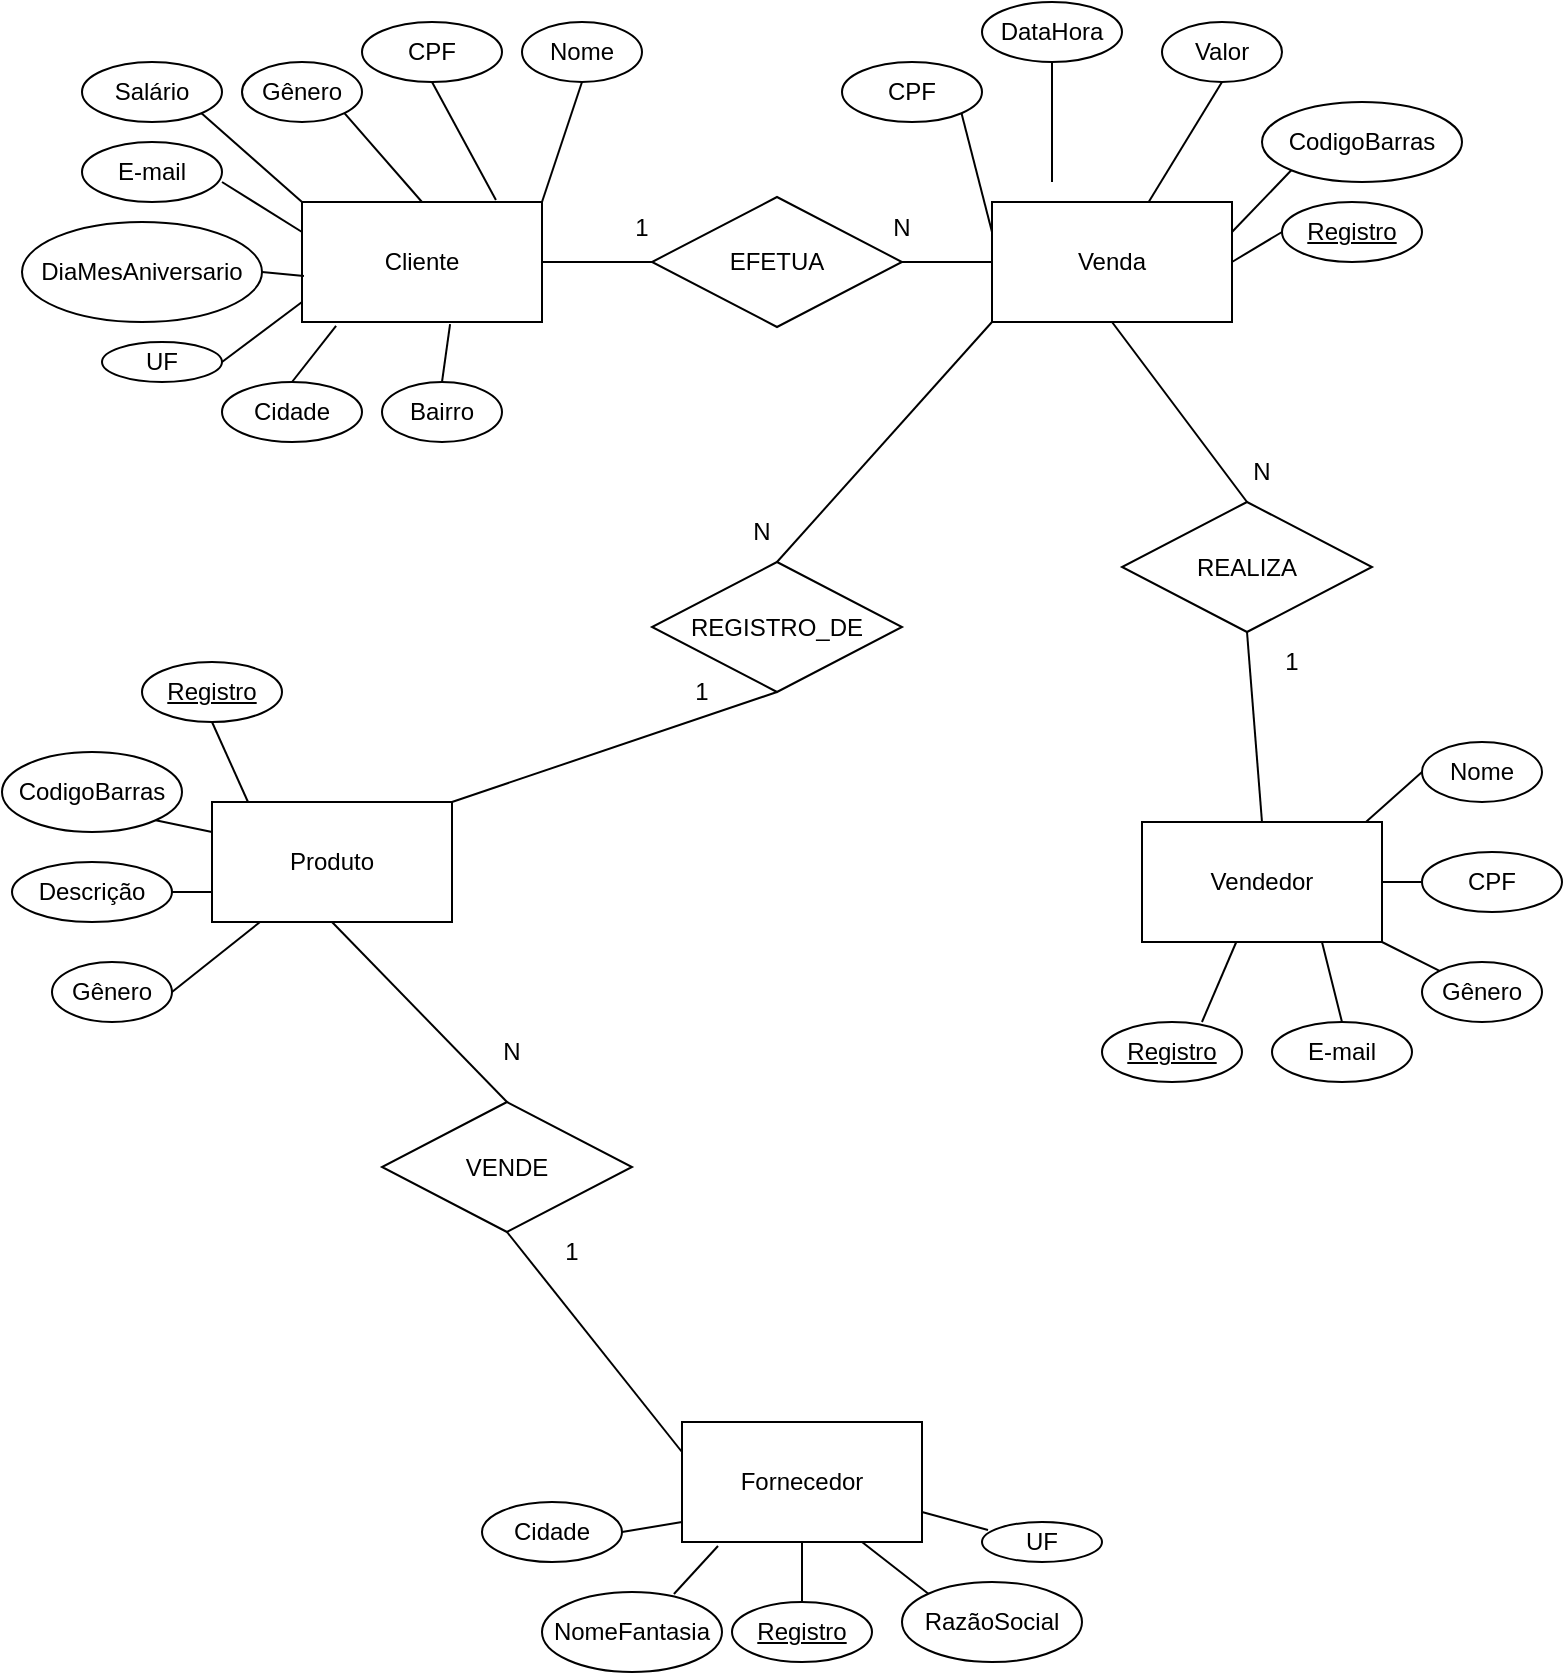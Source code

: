 <mxfile version="23.0.2" type="github">
  <diagram name="Página-1" id="zNOLlGgZL4q4kVTCKKbc">
    <mxGraphModel dx="1753" dy="1102" grid="1" gridSize="10" guides="1" tooltips="1" connect="1" arrows="1" fold="1" page="1" pageScale="1" pageWidth="827" pageHeight="1169" math="0" shadow="0">
      <root>
        <mxCell id="0" />
        <mxCell id="1" parent="0" />
        <mxCell id="mWeKrOcSCTg-KCCBJeAq-1" value="Cliente" style="rounded=0;whiteSpace=wrap;html=1;" vertex="1" parent="1">
          <mxGeometry x="160" y="290" width="120" height="60" as="geometry" />
        </mxCell>
        <mxCell id="mWeKrOcSCTg-KCCBJeAq-2" value="CPF" style="ellipse;whiteSpace=wrap;html=1;" vertex="1" parent="1">
          <mxGeometry x="190" y="200" width="70" height="30" as="geometry" />
        </mxCell>
        <mxCell id="mWeKrOcSCTg-KCCBJeAq-3" value="" style="endArrow=none;html=1;rounded=0;entryX=0.5;entryY=1;entryDx=0;entryDy=0;exitX=0.808;exitY=-0.017;exitDx=0;exitDy=0;exitPerimeter=0;" edge="1" parent="1" source="mWeKrOcSCTg-KCCBJeAq-1" target="mWeKrOcSCTg-KCCBJeAq-2">
          <mxGeometry width="50" height="50" relative="1" as="geometry">
            <mxPoint x="290" y="590" as="sourcePoint" />
            <mxPoint x="340" y="540" as="targetPoint" />
          </mxGeometry>
        </mxCell>
        <mxCell id="mWeKrOcSCTg-KCCBJeAq-4" value="Nome" style="ellipse;whiteSpace=wrap;html=1;" vertex="1" parent="1">
          <mxGeometry x="270" y="200" width="60" height="30" as="geometry" />
        </mxCell>
        <mxCell id="mWeKrOcSCTg-KCCBJeAq-5" value="" style="endArrow=none;html=1;rounded=0;entryX=0.5;entryY=1;entryDx=0;entryDy=0;exitX=1;exitY=0;exitDx=0;exitDy=0;" edge="1" parent="1" source="mWeKrOcSCTg-KCCBJeAq-1" target="mWeKrOcSCTg-KCCBJeAq-4">
          <mxGeometry width="50" height="50" relative="1" as="geometry">
            <mxPoint x="280" y="280" as="sourcePoint" />
            <mxPoint x="340" y="540" as="targetPoint" />
          </mxGeometry>
        </mxCell>
        <mxCell id="mWeKrOcSCTg-KCCBJeAq-7" value="E-mail" style="ellipse;whiteSpace=wrap;html=1;" vertex="1" parent="1">
          <mxGeometry x="50" y="260" width="70" height="30" as="geometry" />
        </mxCell>
        <mxCell id="mWeKrOcSCTg-KCCBJeAq-8" value="DiaMesAniversario" style="ellipse;whiteSpace=wrap;html=1;" vertex="1" parent="1">
          <mxGeometry x="20" y="300" width="120" height="50" as="geometry" />
        </mxCell>
        <mxCell id="mWeKrOcSCTg-KCCBJeAq-9" value="Salário" style="ellipse;whiteSpace=wrap;html=1;" vertex="1" parent="1">
          <mxGeometry x="50" y="220" width="70" height="30" as="geometry" />
        </mxCell>
        <mxCell id="mWeKrOcSCTg-KCCBJeAq-10" value="Gênero" style="ellipse;whiteSpace=wrap;html=1;" vertex="1" parent="1">
          <mxGeometry x="130" y="220" width="60" height="30" as="geometry" />
        </mxCell>
        <mxCell id="mWeKrOcSCTg-KCCBJeAq-11" value="UF" style="ellipse;whiteSpace=wrap;html=1;" vertex="1" parent="1">
          <mxGeometry x="60" y="360" width="60" height="20" as="geometry" />
        </mxCell>
        <mxCell id="mWeKrOcSCTg-KCCBJeAq-12" value="Cidade" style="ellipse;whiteSpace=wrap;html=1;" vertex="1" parent="1">
          <mxGeometry x="120" y="380" width="70" height="30" as="geometry" />
        </mxCell>
        <mxCell id="mWeKrOcSCTg-KCCBJeAq-13" value="Bairro" style="ellipse;whiteSpace=wrap;html=1;" vertex="1" parent="1">
          <mxGeometry x="200" y="380" width="60" height="30" as="geometry" />
        </mxCell>
        <mxCell id="mWeKrOcSCTg-KCCBJeAq-14" value="" style="endArrow=none;html=1;rounded=0;entryX=1;entryY=1;entryDx=0;entryDy=0;exitX=0.5;exitY=0;exitDx=0;exitDy=0;" edge="1" parent="1" source="mWeKrOcSCTg-KCCBJeAq-1" target="mWeKrOcSCTg-KCCBJeAq-10">
          <mxGeometry width="50" height="50" relative="1" as="geometry">
            <mxPoint x="290" y="590" as="sourcePoint" />
            <mxPoint x="340" y="540" as="targetPoint" />
          </mxGeometry>
        </mxCell>
        <mxCell id="mWeKrOcSCTg-KCCBJeAq-15" value="" style="endArrow=none;html=1;rounded=0;entryX=1;entryY=1;entryDx=0;entryDy=0;exitX=0;exitY=0;exitDx=0;exitDy=0;" edge="1" parent="1" source="mWeKrOcSCTg-KCCBJeAq-1" target="mWeKrOcSCTg-KCCBJeAq-9">
          <mxGeometry width="50" height="50" relative="1" as="geometry">
            <mxPoint x="290" y="590" as="sourcePoint" />
            <mxPoint x="340" y="540" as="targetPoint" />
          </mxGeometry>
        </mxCell>
        <mxCell id="mWeKrOcSCTg-KCCBJeAq-16" value="" style="endArrow=none;html=1;rounded=0;exitX=0;exitY=0.25;exitDx=0;exitDy=0;entryX=1;entryY=0.667;entryDx=0;entryDy=0;entryPerimeter=0;" edge="1" parent="1" source="mWeKrOcSCTg-KCCBJeAq-1" target="mWeKrOcSCTg-KCCBJeAq-7">
          <mxGeometry width="50" height="50" relative="1" as="geometry">
            <mxPoint x="290" y="590" as="sourcePoint" />
            <mxPoint x="110" y="280" as="targetPoint" />
          </mxGeometry>
        </mxCell>
        <mxCell id="mWeKrOcSCTg-KCCBJeAq-17" value="" style="endArrow=none;html=1;rounded=0;entryX=1;entryY=0.5;entryDx=0;entryDy=0;exitX=0.008;exitY=0.617;exitDx=0;exitDy=0;exitPerimeter=0;" edge="1" parent="1" source="mWeKrOcSCTg-KCCBJeAq-1" target="mWeKrOcSCTg-KCCBJeAq-8">
          <mxGeometry width="50" height="50" relative="1" as="geometry">
            <mxPoint x="290" y="590" as="sourcePoint" />
            <mxPoint x="340" y="540" as="targetPoint" />
          </mxGeometry>
        </mxCell>
        <mxCell id="mWeKrOcSCTg-KCCBJeAq-18" value="" style="endArrow=none;html=1;rounded=0;entryX=1;entryY=0.5;entryDx=0;entryDy=0;" edge="1" parent="1" target="mWeKrOcSCTg-KCCBJeAq-11">
          <mxGeometry width="50" height="50" relative="1" as="geometry">
            <mxPoint x="160" y="340" as="sourcePoint" />
            <mxPoint x="340" y="540" as="targetPoint" />
          </mxGeometry>
        </mxCell>
        <mxCell id="mWeKrOcSCTg-KCCBJeAq-19" value="" style="endArrow=none;html=1;rounded=0;entryX=0.5;entryY=0;entryDx=0;entryDy=0;exitX=0.142;exitY=1.033;exitDx=0;exitDy=0;exitPerimeter=0;" edge="1" parent="1" source="mWeKrOcSCTg-KCCBJeAq-1" target="mWeKrOcSCTg-KCCBJeAq-12">
          <mxGeometry width="50" height="50" relative="1" as="geometry">
            <mxPoint x="290" y="590" as="sourcePoint" />
            <mxPoint x="340" y="540" as="targetPoint" />
          </mxGeometry>
        </mxCell>
        <mxCell id="mWeKrOcSCTg-KCCBJeAq-20" value="" style="endArrow=none;html=1;rounded=0;entryX=0.617;entryY=1.017;entryDx=0;entryDy=0;entryPerimeter=0;exitX=0.5;exitY=0;exitDx=0;exitDy=0;" edge="1" parent="1" source="mWeKrOcSCTg-KCCBJeAq-13" target="mWeKrOcSCTg-KCCBJeAq-1">
          <mxGeometry width="50" height="50" relative="1" as="geometry">
            <mxPoint x="290" y="590" as="sourcePoint" />
            <mxPoint x="340" y="540" as="targetPoint" />
          </mxGeometry>
        </mxCell>
        <mxCell id="mWeKrOcSCTg-KCCBJeAq-21" value="Venda" style="rounded=0;whiteSpace=wrap;html=1;" vertex="1" parent="1">
          <mxGeometry x="505" y="290" width="120" height="60" as="geometry" />
        </mxCell>
        <mxCell id="mWeKrOcSCTg-KCCBJeAq-22" value="Valor" style="ellipse;whiteSpace=wrap;html=1;" vertex="1" parent="1">
          <mxGeometry x="590" y="200" width="60" height="30" as="geometry" />
        </mxCell>
        <mxCell id="mWeKrOcSCTg-KCCBJeAq-23" value="DataHora" style="ellipse;whiteSpace=wrap;html=1;" vertex="1" parent="1">
          <mxGeometry x="500" y="190" width="70" height="30" as="geometry" />
        </mxCell>
        <mxCell id="mWeKrOcSCTg-KCCBJeAq-25" value="Produto" style="rounded=0;whiteSpace=wrap;html=1;" vertex="1" parent="1">
          <mxGeometry x="115" y="590" width="120" height="60" as="geometry" />
        </mxCell>
        <mxCell id="mWeKrOcSCTg-KCCBJeAq-26" value="CodigoBarras" style="ellipse;whiteSpace=wrap;html=1;" vertex="1" parent="1">
          <mxGeometry x="10" y="565" width="90" height="40" as="geometry" />
        </mxCell>
        <mxCell id="mWeKrOcSCTg-KCCBJeAq-27" value="Descrição" style="ellipse;whiteSpace=wrap;html=1;" vertex="1" parent="1">
          <mxGeometry x="15" y="620" width="80" height="30" as="geometry" />
        </mxCell>
        <mxCell id="mWeKrOcSCTg-KCCBJeAq-28" value="CodigoBarras" style="ellipse;whiteSpace=wrap;html=1;" vertex="1" parent="1">
          <mxGeometry x="640" y="240" width="100" height="40" as="geometry" />
        </mxCell>
        <mxCell id="mWeKrOcSCTg-KCCBJeAq-29" value="&lt;u&gt;Registro&lt;/u&gt;" style="ellipse;whiteSpace=wrap;html=1;" vertex="1" parent="1">
          <mxGeometry x="560" y="700" width="70" height="30" as="geometry" />
        </mxCell>
        <mxCell id="mWeKrOcSCTg-KCCBJeAq-30" value="Vendedor" style="rounded=0;whiteSpace=wrap;html=1;" vertex="1" parent="1">
          <mxGeometry x="580" y="600" width="120" height="60" as="geometry" />
        </mxCell>
        <mxCell id="mWeKrOcSCTg-KCCBJeAq-31" value="CPF" style="ellipse;whiteSpace=wrap;html=1;" vertex="1" parent="1">
          <mxGeometry x="720" y="615" width="70" height="30" as="geometry" />
        </mxCell>
        <mxCell id="mWeKrOcSCTg-KCCBJeAq-32" value="Nome" style="ellipse;whiteSpace=wrap;html=1;" vertex="1" parent="1">
          <mxGeometry x="720" y="560" width="60" height="30" as="geometry" />
        </mxCell>
        <mxCell id="mWeKrOcSCTg-KCCBJeAq-33" value="Gênero" style="ellipse;whiteSpace=wrap;html=1;" vertex="1" parent="1">
          <mxGeometry x="720" y="670" width="60" height="30" as="geometry" />
        </mxCell>
        <mxCell id="mWeKrOcSCTg-KCCBJeAq-34" value="E-mail" style="ellipse;whiteSpace=wrap;html=1;" vertex="1" parent="1">
          <mxGeometry x="645" y="700" width="70" height="30" as="geometry" />
        </mxCell>
        <mxCell id="mWeKrOcSCTg-KCCBJeAq-35" value="" style="endArrow=none;html=1;rounded=0;entryX=0;entryY=0;entryDx=0;entryDy=0;exitX=1;exitY=1;exitDx=0;exitDy=0;" edge="1" parent="1" source="mWeKrOcSCTg-KCCBJeAq-30" target="mWeKrOcSCTg-KCCBJeAq-33">
          <mxGeometry width="50" height="50" relative="1" as="geometry">
            <mxPoint x="710" y="640" as="sourcePoint" />
            <mxPoint x="560" y="370" as="targetPoint" />
          </mxGeometry>
        </mxCell>
        <mxCell id="mWeKrOcSCTg-KCCBJeAq-36" value="" style="endArrow=none;html=1;rounded=0;entryX=0;entryY=0.5;entryDx=0;entryDy=0;exitX=1;exitY=0.5;exitDx=0;exitDy=0;" edge="1" parent="1" source="mWeKrOcSCTg-KCCBJeAq-30">
          <mxGeometry width="50" height="50" relative="1" as="geometry">
            <mxPoint x="510" y="420" as="sourcePoint" />
            <mxPoint x="720" y="630" as="targetPoint" />
          </mxGeometry>
        </mxCell>
        <mxCell id="mWeKrOcSCTg-KCCBJeAq-37" value="" style="endArrow=none;html=1;rounded=0;entryX=0;entryY=0.5;entryDx=0;entryDy=0;exitX=0.933;exitY=0;exitDx=0;exitDy=0;exitPerimeter=0;" edge="1" parent="1" source="mWeKrOcSCTg-KCCBJeAq-30" target="mWeKrOcSCTg-KCCBJeAq-32">
          <mxGeometry width="50" height="50" relative="1" as="geometry">
            <mxPoint x="510" y="420" as="sourcePoint" />
            <mxPoint x="560" y="370" as="targetPoint" />
          </mxGeometry>
        </mxCell>
        <mxCell id="mWeKrOcSCTg-KCCBJeAq-38" value="" style="endArrow=none;html=1;rounded=0;entryX=0.5;entryY=0;entryDx=0;entryDy=0;exitX=0.75;exitY=1;exitDx=0;exitDy=0;" edge="1" parent="1" source="mWeKrOcSCTg-KCCBJeAq-30" target="mWeKrOcSCTg-KCCBJeAq-34">
          <mxGeometry width="50" height="50" relative="1" as="geometry">
            <mxPoint x="510" y="420" as="sourcePoint" />
            <mxPoint x="560" y="370" as="targetPoint" />
          </mxGeometry>
        </mxCell>
        <mxCell id="mWeKrOcSCTg-KCCBJeAq-39" value="" style="endArrow=none;html=1;rounded=0;entryX=0;entryY=0.75;entryDx=0;entryDy=0;exitX=1;exitY=0.5;exitDx=0;exitDy=0;" edge="1" parent="1" source="mWeKrOcSCTg-KCCBJeAq-27" target="mWeKrOcSCTg-KCCBJeAq-25">
          <mxGeometry width="50" height="50" relative="1" as="geometry">
            <mxPoint x="455" y="410" as="sourcePoint" />
            <mxPoint x="505" y="360" as="targetPoint" />
          </mxGeometry>
        </mxCell>
        <mxCell id="mWeKrOcSCTg-KCCBJeAq-40" value="" style="endArrow=none;html=1;rounded=0;entryX=1;entryY=1;entryDx=0;entryDy=0;exitX=0;exitY=0.25;exitDx=0;exitDy=0;" edge="1" parent="1" source="mWeKrOcSCTg-KCCBJeAq-25" target="mWeKrOcSCTg-KCCBJeAq-26">
          <mxGeometry width="50" height="50" relative="1" as="geometry">
            <mxPoint x="455" y="410" as="sourcePoint" />
            <mxPoint x="505" y="360" as="targetPoint" />
          </mxGeometry>
        </mxCell>
        <mxCell id="mWeKrOcSCTg-KCCBJeAq-41" value="" style="endArrow=none;html=1;rounded=0;entryX=0;entryY=1;entryDx=0;entryDy=0;exitX=1;exitY=0.25;exitDx=0;exitDy=0;" edge="1" parent="1" source="mWeKrOcSCTg-KCCBJeAq-21" target="mWeKrOcSCTg-KCCBJeAq-28">
          <mxGeometry width="50" height="50" relative="1" as="geometry">
            <mxPoint x="520" y="590" as="sourcePoint" />
            <mxPoint x="570" y="540" as="targetPoint" />
          </mxGeometry>
        </mxCell>
        <mxCell id="mWeKrOcSCTg-KCCBJeAq-42" value="" style="endArrow=none;html=1;rounded=0;entryX=0.5;entryY=1;entryDx=0;entryDy=0;" edge="1" parent="1" source="mWeKrOcSCTg-KCCBJeAq-21" target="mWeKrOcSCTg-KCCBJeAq-22">
          <mxGeometry width="50" height="50" relative="1" as="geometry">
            <mxPoint x="520" y="590" as="sourcePoint" />
            <mxPoint x="570" y="540" as="targetPoint" />
          </mxGeometry>
        </mxCell>
        <mxCell id="mWeKrOcSCTg-KCCBJeAq-43" value="" style="endArrow=none;html=1;rounded=0;entryX=0.5;entryY=1;entryDx=0;entryDy=0;" edge="1" parent="1" target="mWeKrOcSCTg-KCCBJeAq-23">
          <mxGeometry width="50" height="50" relative="1" as="geometry">
            <mxPoint x="535" y="280" as="sourcePoint" />
            <mxPoint x="570" y="540" as="targetPoint" />
          </mxGeometry>
        </mxCell>
        <mxCell id="mWeKrOcSCTg-KCCBJeAq-44" value="" style="endArrow=none;html=1;rounded=0;exitX=0.714;exitY=0;exitDx=0;exitDy=0;exitPerimeter=0;" edge="1" parent="1" source="mWeKrOcSCTg-KCCBJeAq-29" target="mWeKrOcSCTg-KCCBJeAq-30">
          <mxGeometry width="50" height="50" relative="1" as="geometry">
            <mxPoint x="510" y="420" as="sourcePoint" />
            <mxPoint x="560" y="370" as="targetPoint" />
          </mxGeometry>
        </mxCell>
        <mxCell id="mWeKrOcSCTg-KCCBJeAq-45" value="Gênero" style="ellipse;whiteSpace=wrap;html=1;" vertex="1" parent="1">
          <mxGeometry x="35" y="670" width="60" height="30" as="geometry" />
        </mxCell>
        <mxCell id="mWeKrOcSCTg-KCCBJeAq-46" value="" style="endArrow=none;html=1;rounded=0;entryX=0.2;entryY=1;entryDx=0;entryDy=0;entryPerimeter=0;exitX=1;exitY=0.5;exitDx=0;exitDy=0;" edge="1" parent="1" source="mWeKrOcSCTg-KCCBJeAq-45" target="mWeKrOcSCTg-KCCBJeAq-25">
          <mxGeometry width="50" height="50" relative="1" as="geometry">
            <mxPoint x="86.794" y="674.692" as="sourcePoint" />
            <mxPoint x="505" y="360" as="targetPoint" />
          </mxGeometry>
        </mxCell>
        <mxCell id="mWeKrOcSCTg-KCCBJeAq-47" value="&lt;u&gt;Registro&lt;/u&gt;" style="ellipse;whiteSpace=wrap;html=1;" vertex="1" parent="1">
          <mxGeometry x="650" y="290" width="70" height="30" as="geometry" />
        </mxCell>
        <mxCell id="mWeKrOcSCTg-KCCBJeAq-48" value="" style="endArrow=none;html=1;rounded=0;entryX=0;entryY=0.5;entryDx=0;entryDy=0;exitX=1;exitY=0.5;exitDx=0;exitDy=0;" edge="1" parent="1" source="mWeKrOcSCTg-KCCBJeAq-21" target="mWeKrOcSCTg-KCCBJeAq-47">
          <mxGeometry width="50" height="50" relative="1" as="geometry">
            <mxPoint x="520" y="590" as="sourcePoint" />
            <mxPoint x="570" y="540" as="targetPoint" />
          </mxGeometry>
        </mxCell>
        <mxCell id="mWeKrOcSCTg-KCCBJeAq-49" value="Fornecedor" style="rounded=0;whiteSpace=wrap;html=1;" vertex="1" parent="1">
          <mxGeometry x="350" y="900" width="120" height="60" as="geometry" />
        </mxCell>
        <mxCell id="mWeKrOcSCTg-KCCBJeAq-50" value="&lt;u&gt;Registro&lt;/u&gt;" style="ellipse;whiteSpace=wrap;html=1;" vertex="1" parent="1">
          <mxGeometry x="375" y="990" width="70" height="30" as="geometry" />
        </mxCell>
        <mxCell id="mWeKrOcSCTg-KCCBJeAq-51" value="NomeFantasia" style="ellipse;whiteSpace=wrap;html=1;" vertex="1" parent="1">
          <mxGeometry x="280" y="985" width="90" height="40" as="geometry" />
        </mxCell>
        <mxCell id="mWeKrOcSCTg-KCCBJeAq-52" value="RazãoSocial" style="ellipse;whiteSpace=wrap;html=1;" vertex="1" parent="1">
          <mxGeometry x="460" y="980" width="90" height="40" as="geometry" />
        </mxCell>
        <mxCell id="mWeKrOcSCTg-KCCBJeAq-53" value="UF" style="ellipse;whiteSpace=wrap;html=1;" vertex="1" parent="1">
          <mxGeometry x="500" y="950" width="60" height="20" as="geometry" />
        </mxCell>
        <mxCell id="mWeKrOcSCTg-KCCBJeAq-54" value="Cidade" style="ellipse;whiteSpace=wrap;html=1;" vertex="1" parent="1">
          <mxGeometry x="250" y="940" width="70" height="30" as="geometry" />
        </mxCell>
        <mxCell id="mWeKrOcSCTg-KCCBJeAq-55" value="" style="endArrow=none;html=1;rounded=0;entryX=0.05;entryY=0.2;entryDx=0;entryDy=0;entryPerimeter=0;exitX=1;exitY=0.75;exitDx=0;exitDy=0;" edge="1" parent="1" source="mWeKrOcSCTg-KCCBJeAq-49" target="mWeKrOcSCTg-KCCBJeAq-53">
          <mxGeometry width="50" height="50" relative="1" as="geometry">
            <mxPoint x="520" y="590" as="sourcePoint" />
            <mxPoint x="570" y="540" as="targetPoint" />
          </mxGeometry>
        </mxCell>
        <mxCell id="mWeKrOcSCTg-KCCBJeAq-56" value="" style="endArrow=none;html=1;rounded=0;exitX=0;exitY=0;exitDx=0;exitDy=0;entryX=0.75;entryY=1;entryDx=0;entryDy=0;" edge="1" parent="1" source="mWeKrOcSCTg-KCCBJeAq-52" target="mWeKrOcSCTg-KCCBJeAq-49">
          <mxGeometry width="50" height="50" relative="1" as="geometry">
            <mxPoint x="520" y="590" as="sourcePoint" />
            <mxPoint x="570" y="540" as="targetPoint" />
          </mxGeometry>
        </mxCell>
        <mxCell id="mWeKrOcSCTg-KCCBJeAq-57" value="" style="endArrow=none;html=1;rounded=0;exitX=0.5;exitY=0;exitDx=0;exitDy=0;entryX=0.5;entryY=1;entryDx=0;entryDy=0;" edge="1" parent="1" source="mWeKrOcSCTg-KCCBJeAq-50" target="mWeKrOcSCTg-KCCBJeAq-49">
          <mxGeometry width="50" height="50" relative="1" as="geometry">
            <mxPoint x="520" y="590" as="sourcePoint" />
            <mxPoint x="570" y="540" as="targetPoint" />
          </mxGeometry>
        </mxCell>
        <mxCell id="mWeKrOcSCTg-KCCBJeAq-58" value="" style="endArrow=none;html=1;rounded=0;exitX=0.733;exitY=0.025;exitDx=0;exitDy=0;exitPerimeter=0;entryX=0.15;entryY=1.033;entryDx=0;entryDy=0;entryPerimeter=0;" edge="1" parent="1" source="mWeKrOcSCTg-KCCBJeAq-51" target="mWeKrOcSCTg-KCCBJeAq-49">
          <mxGeometry width="50" height="50" relative="1" as="geometry">
            <mxPoint x="520" y="590" as="sourcePoint" />
            <mxPoint x="570" y="540" as="targetPoint" />
          </mxGeometry>
        </mxCell>
        <mxCell id="mWeKrOcSCTg-KCCBJeAq-59" value="" style="endArrow=none;html=1;rounded=0;exitX=1;exitY=0.5;exitDx=0;exitDy=0;" edge="1" parent="1" source="mWeKrOcSCTg-KCCBJeAq-54">
          <mxGeometry width="50" height="50" relative="1" as="geometry">
            <mxPoint x="520" y="590" as="sourcePoint" />
            <mxPoint x="350" y="950" as="targetPoint" />
          </mxGeometry>
        </mxCell>
        <mxCell id="mWeKrOcSCTg-KCCBJeAq-60" value="CPF" style="ellipse;whiteSpace=wrap;html=1;" vertex="1" parent="1">
          <mxGeometry x="430" y="220" width="70" height="30" as="geometry" />
        </mxCell>
        <mxCell id="mWeKrOcSCTg-KCCBJeAq-61" value="" style="endArrow=none;html=1;rounded=0;entryX=1;entryY=1;entryDx=0;entryDy=0;exitX=0;exitY=0.25;exitDx=0;exitDy=0;" edge="1" parent="1" source="mWeKrOcSCTg-KCCBJeAq-21" target="mWeKrOcSCTg-KCCBJeAq-60">
          <mxGeometry width="50" height="50" relative="1" as="geometry">
            <mxPoint x="520" y="590" as="sourcePoint" />
            <mxPoint x="570" y="540" as="targetPoint" />
          </mxGeometry>
        </mxCell>
        <mxCell id="mWeKrOcSCTg-KCCBJeAq-62" value="&lt;u&gt;Registro&lt;/u&gt;" style="ellipse;whiteSpace=wrap;html=1;" vertex="1" parent="1">
          <mxGeometry x="80" y="520" width="70" height="30" as="geometry" />
        </mxCell>
        <mxCell id="mWeKrOcSCTg-KCCBJeAq-63" value="" style="endArrow=none;html=1;rounded=0;exitX=0.5;exitY=1;exitDx=0;exitDy=0;" edge="1" parent="1" source="mWeKrOcSCTg-KCCBJeAq-62">
          <mxGeometry width="50" height="50" relative="1" as="geometry">
            <mxPoint x="510" y="420" as="sourcePoint" />
            <mxPoint x="133" y="590" as="targetPoint" />
          </mxGeometry>
        </mxCell>
        <mxCell id="mWeKrOcSCTg-KCCBJeAq-64" value="VENDE" style="rhombus;whiteSpace=wrap;html=1;" vertex="1" parent="1">
          <mxGeometry x="200" y="740" width="125" height="65" as="geometry" />
        </mxCell>
        <mxCell id="mWeKrOcSCTg-KCCBJeAq-65" value="" style="endArrow=none;html=1;rounded=0;exitX=0.5;exitY=1;exitDx=0;exitDy=0;entryX=0;entryY=0.25;entryDx=0;entryDy=0;" edge="1" parent="1" source="mWeKrOcSCTg-KCCBJeAq-64" target="mWeKrOcSCTg-KCCBJeAq-49">
          <mxGeometry width="50" height="50" relative="1" as="geometry">
            <mxPoint x="520" y="590" as="sourcePoint" />
            <mxPoint x="570" y="540" as="targetPoint" />
          </mxGeometry>
        </mxCell>
        <mxCell id="mWeKrOcSCTg-KCCBJeAq-66" value="" style="endArrow=none;html=1;rounded=0;exitX=0.5;exitY=1;exitDx=0;exitDy=0;entryX=0.5;entryY=0;entryDx=0;entryDy=0;" edge="1" parent="1" source="mWeKrOcSCTg-KCCBJeAq-25" target="mWeKrOcSCTg-KCCBJeAq-64">
          <mxGeometry width="50" height="50" relative="1" as="geometry">
            <mxPoint x="510" y="420" as="sourcePoint" />
            <mxPoint x="187.5" y="682.5" as="targetPoint" />
          </mxGeometry>
        </mxCell>
        <mxCell id="mWeKrOcSCTg-KCCBJeAq-67" value="1" style="text;html=1;strokeColor=none;fillColor=none;align=center;verticalAlign=middle;whiteSpace=wrap;rounded=0;" vertex="1" parent="1">
          <mxGeometry x="280" y="800" width="30" height="30" as="geometry" />
        </mxCell>
        <mxCell id="mWeKrOcSCTg-KCCBJeAq-69" value="N" style="text;html=1;strokeColor=none;fillColor=none;align=center;verticalAlign=middle;whiteSpace=wrap;rounded=0;" vertex="1" parent="1">
          <mxGeometry x="250" y="700" width="30" height="30" as="geometry" />
        </mxCell>
        <mxCell id="mWeKrOcSCTg-KCCBJeAq-70" value="N" style="text;html=1;strokeColor=none;fillColor=none;align=center;verticalAlign=middle;whiteSpace=wrap;rounded=0;" vertex="1" parent="1">
          <mxGeometry x="625" y="410" width="30" height="30" as="geometry" />
        </mxCell>
        <mxCell id="mWeKrOcSCTg-KCCBJeAq-71" value="1" style="text;html=1;strokeColor=none;fillColor=none;align=center;verticalAlign=middle;whiteSpace=wrap;rounded=0;" vertex="1" parent="1">
          <mxGeometry x="640" y="505" width="30" height="30" as="geometry" />
        </mxCell>
        <mxCell id="mWeKrOcSCTg-KCCBJeAq-72" value="N" style="text;html=1;strokeColor=none;fillColor=none;align=center;verticalAlign=middle;whiteSpace=wrap;rounded=0;" vertex="1" parent="1">
          <mxGeometry x="375" y="440" width="30" height="30" as="geometry" />
        </mxCell>
        <mxCell id="mWeKrOcSCTg-KCCBJeAq-73" value="1" style="text;html=1;strokeColor=none;fillColor=none;align=center;verticalAlign=middle;whiteSpace=wrap;rounded=0;" vertex="1" parent="1">
          <mxGeometry x="345" y="520" width="30" height="30" as="geometry" />
        </mxCell>
        <mxCell id="mWeKrOcSCTg-KCCBJeAq-74" value="1" style="text;html=1;strokeColor=none;fillColor=none;align=center;verticalAlign=middle;whiteSpace=wrap;rounded=0;" vertex="1" parent="1">
          <mxGeometry x="315" y="287.5" width="30" height="30" as="geometry" />
        </mxCell>
        <mxCell id="mWeKrOcSCTg-KCCBJeAq-76" value="N" style="text;html=1;strokeColor=none;fillColor=none;align=center;verticalAlign=middle;whiteSpace=wrap;rounded=0;" vertex="1" parent="1">
          <mxGeometry x="445" y="287.5" width="30" height="30" as="geometry" />
        </mxCell>
        <mxCell id="mWeKrOcSCTg-KCCBJeAq-85" value="REALIZA" style="rhombus;whiteSpace=wrap;html=1;" vertex="1" parent="1">
          <mxGeometry x="570" y="440" width="125" height="65" as="geometry" />
        </mxCell>
        <mxCell id="mWeKrOcSCTg-KCCBJeAq-86" value="" style="endArrow=none;html=1;rounded=0;entryX=0.5;entryY=1;entryDx=0;entryDy=0;exitX=0.5;exitY=0;exitDx=0;exitDy=0;" edge="1" parent="1" source="mWeKrOcSCTg-KCCBJeAq-30" target="mWeKrOcSCTg-KCCBJeAq-85">
          <mxGeometry width="50" height="50" relative="1" as="geometry">
            <mxPoint x="520" y="590" as="sourcePoint" />
            <mxPoint x="570" y="540" as="targetPoint" />
          </mxGeometry>
        </mxCell>
        <mxCell id="mWeKrOcSCTg-KCCBJeAq-87" value="" style="endArrow=none;html=1;rounded=0;entryX=0.5;entryY=1;entryDx=0;entryDy=0;exitX=0.5;exitY=0;exitDx=0;exitDy=0;" edge="1" parent="1" source="mWeKrOcSCTg-KCCBJeAq-85" target="mWeKrOcSCTg-KCCBJeAq-21">
          <mxGeometry width="50" height="50" relative="1" as="geometry">
            <mxPoint x="520" y="590" as="sourcePoint" />
            <mxPoint x="570" y="540" as="targetPoint" />
          </mxGeometry>
        </mxCell>
        <mxCell id="mWeKrOcSCTg-KCCBJeAq-89" value="REGISTRO_DE" style="rhombus;whiteSpace=wrap;html=1;" vertex="1" parent="1">
          <mxGeometry x="335" y="470" width="125" height="65" as="geometry" />
        </mxCell>
        <mxCell id="mWeKrOcSCTg-KCCBJeAq-90" value="" style="endArrow=none;html=1;rounded=0;exitX=1;exitY=0;exitDx=0;exitDy=0;entryX=0.5;entryY=1;entryDx=0;entryDy=0;" edge="1" parent="1" source="mWeKrOcSCTg-KCCBJeAq-25" target="mWeKrOcSCTg-KCCBJeAq-89">
          <mxGeometry width="50" height="50" relative="1" as="geometry">
            <mxPoint x="520" y="590" as="sourcePoint" />
            <mxPoint x="570" y="540" as="targetPoint" />
          </mxGeometry>
        </mxCell>
        <mxCell id="mWeKrOcSCTg-KCCBJeAq-91" value="" style="endArrow=none;html=1;rounded=0;exitX=0.5;exitY=0;exitDx=0;exitDy=0;entryX=0;entryY=1;entryDx=0;entryDy=0;" edge="1" parent="1" source="mWeKrOcSCTg-KCCBJeAq-89" target="mWeKrOcSCTg-KCCBJeAq-21">
          <mxGeometry width="50" height="50" relative="1" as="geometry">
            <mxPoint x="520" y="590" as="sourcePoint" />
            <mxPoint x="570" y="540" as="targetPoint" />
          </mxGeometry>
        </mxCell>
        <mxCell id="mWeKrOcSCTg-KCCBJeAq-92" value="EFETUA" style="rhombus;whiteSpace=wrap;html=1;" vertex="1" parent="1">
          <mxGeometry x="335" y="287.5" width="125" height="65" as="geometry" />
        </mxCell>
        <mxCell id="mWeKrOcSCTg-KCCBJeAq-93" value="" style="endArrow=none;html=1;rounded=0;exitX=1;exitY=0.5;exitDx=0;exitDy=0;entryX=0;entryY=0.5;entryDx=0;entryDy=0;" edge="1" parent="1" source="mWeKrOcSCTg-KCCBJeAq-92" target="mWeKrOcSCTg-KCCBJeAq-21">
          <mxGeometry width="50" height="50" relative="1" as="geometry">
            <mxPoint x="520" y="590" as="sourcePoint" />
            <mxPoint x="570" y="540" as="targetPoint" />
          </mxGeometry>
        </mxCell>
        <mxCell id="mWeKrOcSCTg-KCCBJeAq-94" value="" style="endArrow=none;html=1;rounded=0;entryX=1;entryY=0.5;entryDx=0;entryDy=0;exitX=0;exitY=0.5;exitDx=0;exitDy=0;" edge="1" parent="1" source="mWeKrOcSCTg-KCCBJeAq-92" target="mWeKrOcSCTg-KCCBJeAq-1">
          <mxGeometry width="50" height="50" relative="1" as="geometry">
            <mxPoint x="520" y="590" as="sourcePoint" />
            <mxPoint x="570" y="540" as="targetPoint" />
          </mxGeometry>
        </mxCell>
      </root>
    </mxGraphModel>
  </diagram>
</mxfile>
